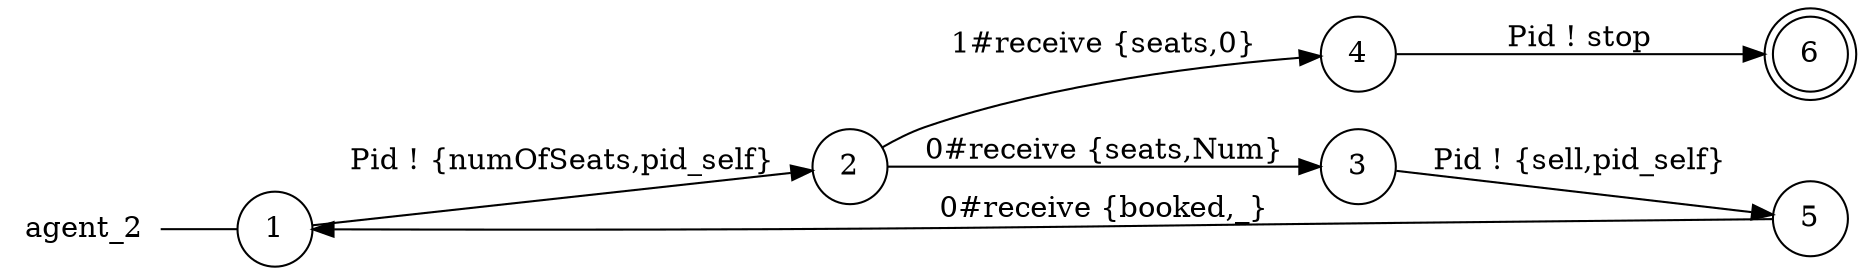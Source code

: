 digraph agent_2 {
	rankdir="LR";
	n_0 [label="agent_2", shape="plaintext"];
	n_1 [id="1", shape=circle, label="1"];
	n_0 -> n_1 [arrowhead=none];
	n_2 [id="4", shape=circle, label="4"];
	n_3 [id="6", shape=circle, label="3"];
	n_4 [id="3", shape=circle, label="5"];
	n_5 [id="2", shape=circle, label="2"];
	n_6 [id="5", shape=doublecircle, label="6"];

	n_4 -> n_1 [id="[$e|7]", label="0#receive {booked,_}"];
	n_2 -> n_6 [id="[$e|4]", label="Pid ! stop"];
	n_5 -> n_2 [id="[$e|5]", label="1#receive {seats,0}"];
	n_3 -> n_4 [id="[$e|1]", label="Pid ! {sell,pid_self}"];
	n_1 -> n_5 [id="[$e|3]", label="Pid ! {numOfSeats,pid_self}"];
	n_5 -> n_3 [id="[$e|0]", label="0#receive {seats,Num}"];
}
